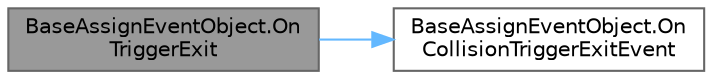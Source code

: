 digraph "BaseAssignEventObject.OnTriggerExit"
{
 // LATEX_PDF_SIZE
  bgcolor="transparent";
  edge [fontname=Helvetica,fontsize=10,labelfontname=Helvetica,labelfontsize=10];
  node [fontname=Helvetica,fontsize=10,shape=box,height=0.2,width=0.4];
  rankdir="LR";
  Node1 [id="Node000001",label="BaseAssignEventObject.On\lTriggerExit",height=0.2,width=0.4,color="gray40", fillcolor="grey60", style="filled", fontcolor="black",tooltip=" "];
  Node1 -> Node2 [id="edge1_Node000001_Node000002",color="steelblue1",style="solid",tooltip=" "];
  Node2 [id="Node000002",label="BaseAssignEventObject.On\lCollisionTriggerExitEvent",height=0.2,width=0.4,color="grey40", fillcolor="white", style="filled",URL="$class_base_assign_event_object.html#a7c9491825a0b8b3f466d5f2e750a1b23",tooltip="接触終了時のイベント"];
}
